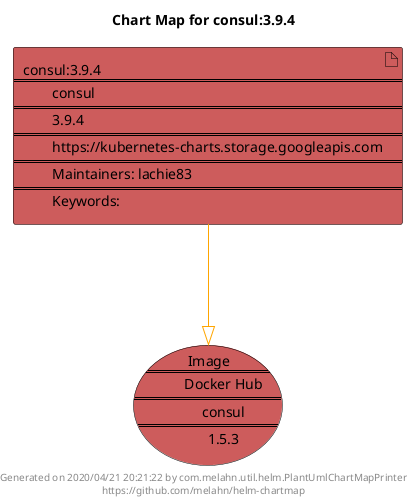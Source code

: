 @startuml
skinparam linetype ortho
skinparam backgroundColor white
skinparam usecaseBorderColor black
skinparam usecaseArrowColor LightSlateGray
skinparam artifactBorderColor black
skinparam artifactArrowColor LightSlateGray

title Chart Map for consul:3.9.4

'There is one referenced Helm Chart
artifact "consul:3.9.4\n====\n\tconsul\n====\n\t3.9.4\n====\n\thttps://kubernetes-charts.storage.googleapis.com\n====\n\tMaintainers: lachie83\n====\n\tKeywords: " as consul_3_9_4 #IndianRed

'There is one referenced Docker Image
usecase "Image\n====\n\tDocker Hub\n====\n\tconsul\n====\n\t1.5.3" as consul_1_5_3 #IndianRed

'Chart Dependencies
consul_3_9_4--[#orange]-|>consul_1_5_3

center footer Generated on 2020/04/21 20:21:22 by com.melahn.util.helm.PlantUmlChartMapPrinter\nhttps://github.com/melahn/helm-chartmap
@enduml
